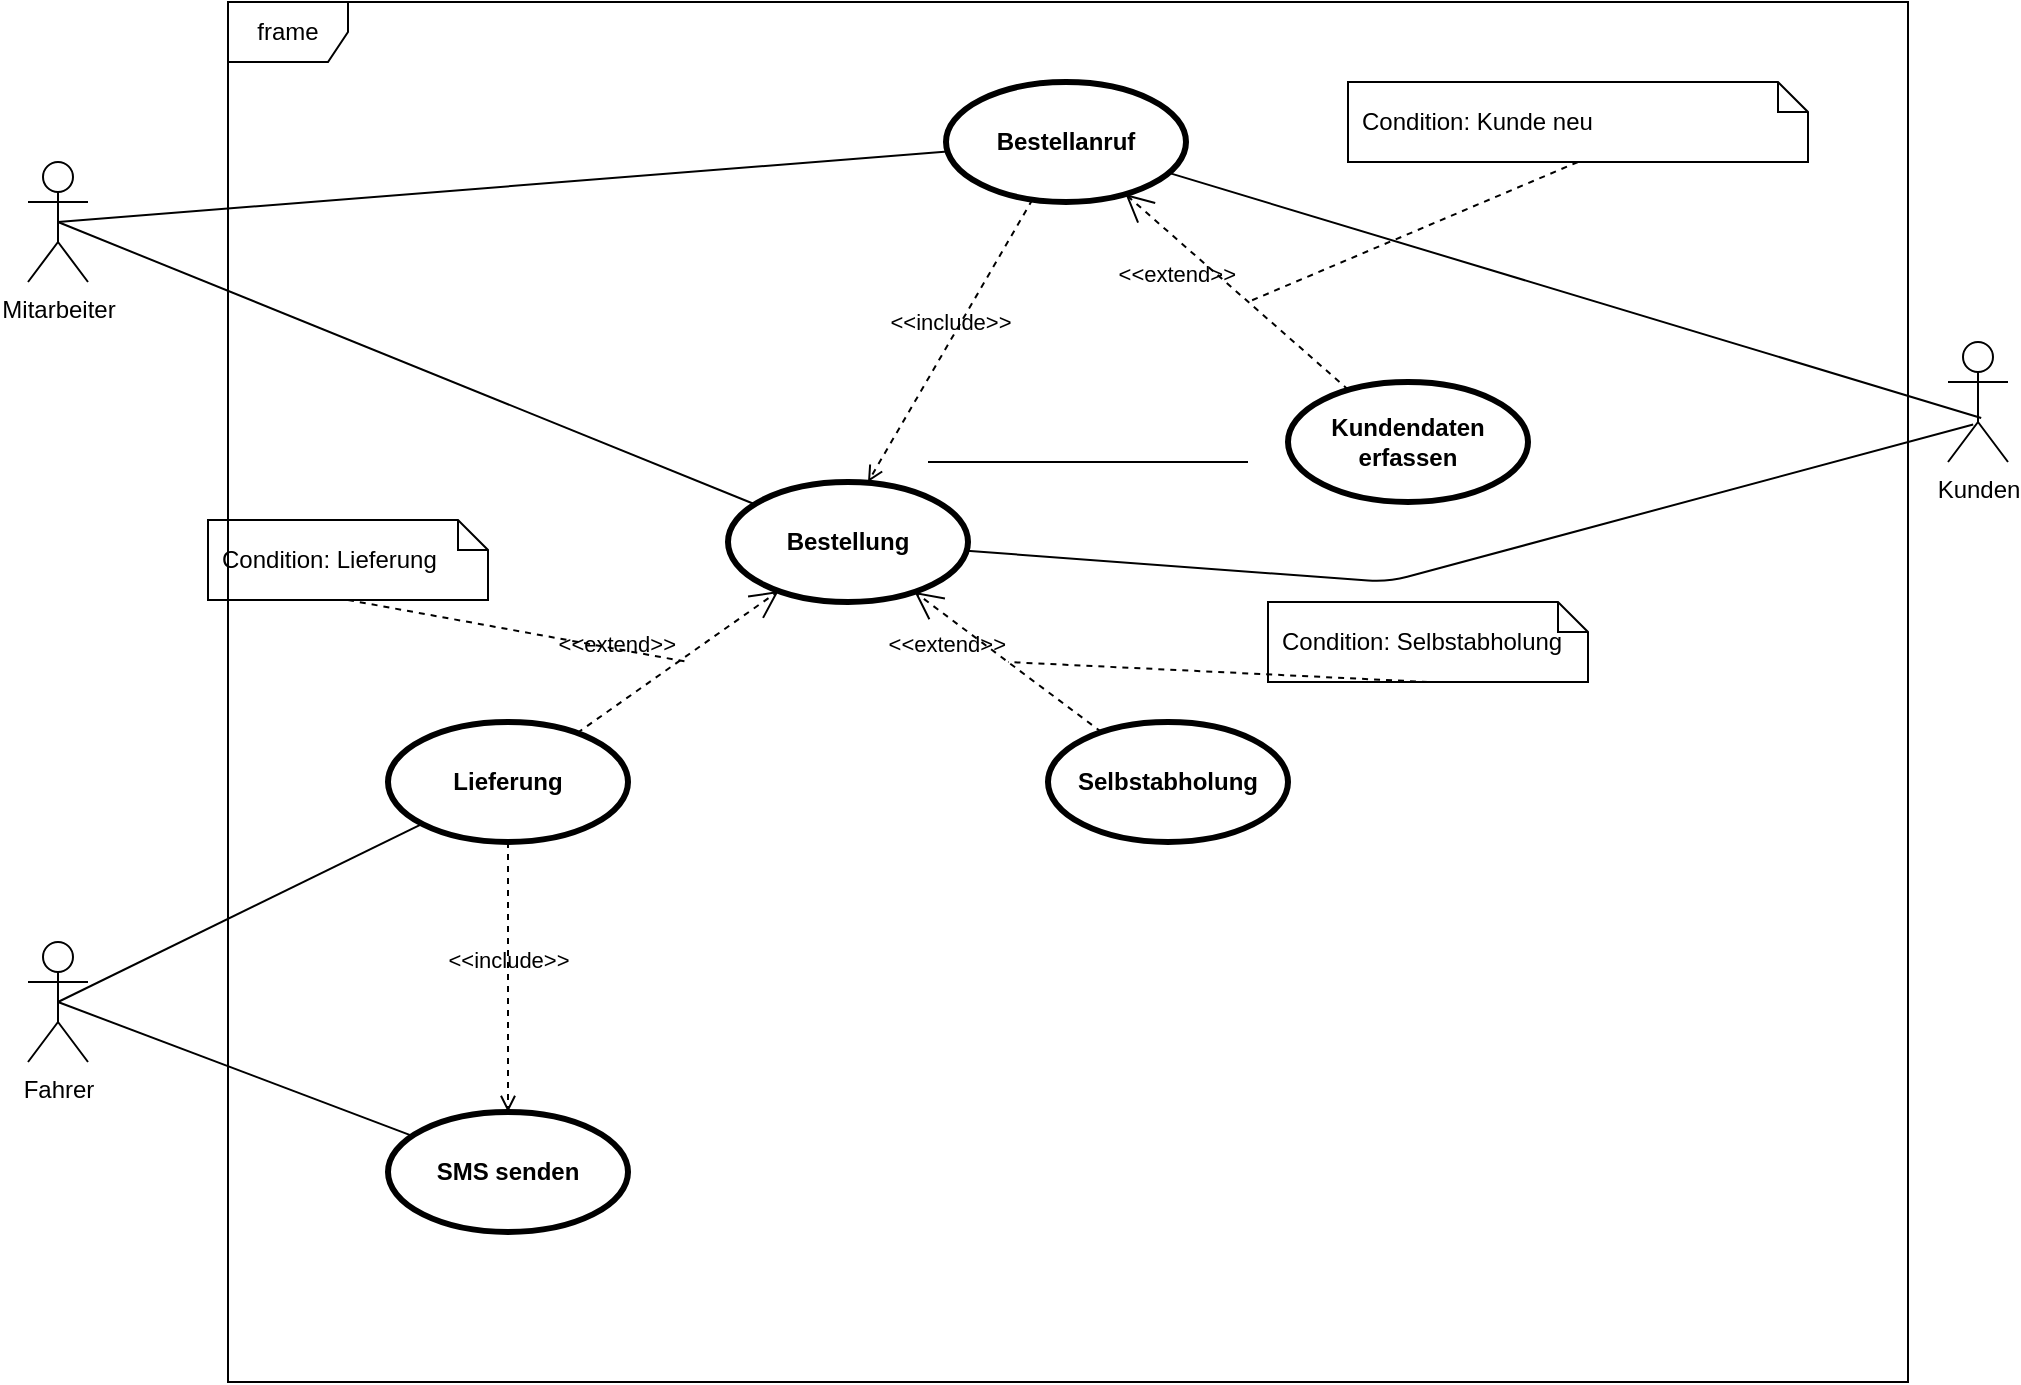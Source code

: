 <mxfile>
    <diagram id="RaNNj19N3jOn7fP4xH_k" name="Seite-1">
        <mxGraphModel dx="2272" dy="1938" grid="1" gridSize="10" guides="1" tooltips="1" connect="1" arrows="1" fold="1" page="1" pageScale="1" pageWidth="827" pageHeight="1169" math="0" shadow="0">
            <root>
                <mxCell id="0"/>
                <mxCell id="1" parent="0"/>
                <mxCell id="2" value="Kunden&lt;br&gt;" style="shape=umlActor;verticalLabelPosition=bottom;verticalAlign=top;html=1;" parent="1" vertex="1">
                    <mxGeometry x="840" y="140" width="30" height="60" as="geometry"/>
                </mxCell>
                <mxCell id="3" value="Fahrer&lt;br&gt;" style="shape=umlActor;verticalLabelPosition=bottom;verticalAlign=top;html=1;" parent="1" vertex="1">
                    <mxGeometry x="-120" y="440" width="30" height="60" as="geometry"/>
                </mxCell>
                <mxCell id="4" value="Mitarbeiter" style="shape=umlActor;verticalLabelPosition=bottom;verticalAlign=top;html=1;" parent="1" vertex="1">
                    <mxGeometry x="-120" y="50" width="30" height="60" as="geometry"/>
                </mxCell>
                <mxCell id="7" value="Bestellanruf" style="shape=ellipse;html=1;strokeWidth=3;fontStyle=1;whiteSpace=wrap;align=center;perimeter=ellipsePerimeter;" parent="1" vertex="1">
                    <mxGeometry x="339" y="10" width="120" height="60" as="geometry"/>
                </mxCell>
                <mxCell id="8" value="&amp;lt;&amp;lt;include&amp;gt;&amp;gt;" style="edgeStyle=none;html=1;endArrow=open;verticalAlign=bottom;dashed=1;labelBackgroundColor=none;" parent="1" source="7" edge="1">
                    <mxGeometry width="160" relative="1" as="geometry">
                        <mxPoint x="307.647" y="80" as="sourcePoint"/>
                        <mxPoint x="300" y="210" as="targetPoint"/>
                    </mxGeometry>
                </mxCell>
                <mxCell id="13" value="Kundendaten&lt;br&gt;erfassen" style="shape=ellipse;html=1;strokeWidth=3;fontStyle=1;whiteSpace=wrap;align=center;perimeter=ellipsePerimeter;" parent="1" vertex="1">
                    <mxGeometry x="510" y="160" width="120" height="60" as="geometry"/>
                </mxCell>
                <mxCell id="15" value="Bestellung" style="shape=ellipse;html=1;strokeWidth=3;fontStyle=1;whiteSpace=wrap;align=center;perimeter=ellipsePerimeter;" parent="1" vertex="1">
                    <mxGeometry x="230" y="210" width="120" height="60" as="geometry"/>
                </mxCell>
                <mxCell id="16" value="Condition: Kunde neu" style="shape=note;size=15;spacingLeft=5;align=left;whiteSpace=wrap;" vertex="1" parent="1">
                    <mxGeometry x="540" y="10" width="230" height="40" as="geometry"/>
                </mxCell>
                <mxCell id="17" value="&amp;lt;&amp;lt;extend&amp;gt;&amp;gt;" style="align=right;html=1;verticalAlign=bottom;rounded=0;labelBackgroundColor=none;endArrow=open;endSize=12;dashed=1;" edge="1" parent="1" source="13" target="7">
                    <mxGeometry relative="1" as="geometry">
                        <mxPoint x="290" y="200" as="targetPoint"/>
                        <mxPoint x="450" y="200" as="sourcePoint"/>
                    </mxGeometry>
                </mxCell>
                <mxCell id="18" value="" style="edgeStyle=none;html=1;endArrow=none;rounded=0;labelBackgroundColor=none;dashed=1;exitX=0.5;exitY=1;" edge="1" source="16" parent="1">
                    <mxGeometry relative="1" as="geometry">
                        <mxPoint x="490" y="120" as="targetPoint"/>
                    </mxGeometry>
                </mxCell>
                <mxCell id="19" value="" style="edgeStyle=none;html=1;endArrow=none;verticalAlign=bottom;" edge="1" parent="1">
                    <mxGeometry width="160" relative="1" as="geometry">
                        <mxPoint x="330" y="200" as="sourcePoint"/>
                        <mxPoint x="490" y="200" as="targetPoint"/>
                    </mxGeometry>
                </mxCell>
                <mxCell id="20" value="" style="edgeStyle=none;html=1;endArrow=none;verticalAlign=bottom;exitX=0.5;exitY=0.5;exitDx=0;exitDy=0;exitPerimeter=0;" edge="1" parent="1" source="4" target="7">
                    <mxGeometry width="160" relative="1" as="geometry">
                        <mxPoint x="70" y="70" as="sourcePoint"/>
                        <mxPoint x="230" y="70" as="targetPoint"/>
                    </mxGeometry>
                </mxCell>
                <mxCell id="21" value="" style="edgeStyle=none;html=1;endArrow=none;verticalAlign=bottom;exitX=0.5;exitY=0.5;exitDx=0;exitDy=0;exitPerimeter=0;" edge="1" parent="1" source="4" target="15">
                    <mxGeometry width="160" relative="1" as="geometry">
                        <mxPoint x="330" y="200" as="sourcePoint"/>
                        <mxPoint x="490" y="200" as="targetPoint"/>
                    </mxGeometry>
                </mxCell>
                <mxCell id="22" value="" style="edgeStyle=none;html=1;endArrow=none;verticalAlign=bottom;exitX=0.553;exitY=0.633;exitDx=0;exitDy=0;exitPerimeter=0;" edge="1" parent="1" source="2" target="7">
                    <mxGeometry width="160" relative="1" as="geometry">
                        <mxPoint x="110" y="160" as="sourcePoint"/>
                        <mxPoint x="270" y="160" as="targetPoint"/>
                    </mxGeometry>
                </mxCell>
                <mxCell id="23" value="" style="edgeStyle=none;html=1;endArrow=none;verticalAlign=bottom;entryX=0.42;entryY=0.687;entryDx=0;entryDy=0;entryPerimeter=0;" edge="1" parent="1" source="15" target="2">
                    <mxGeometry width="160" relative="1" as="geometry">
                        <mxPoint x="330" y="200" as="sourcePoint"/>
                        <mxPoint x="490" y="200" as="targetPoint"/>
                        <Array as="points">
                            <mxPoint x="560" y="260"/>
                        </Array>
                    </mxGeometry>
                </mxCell>
                <mxCell id="24" value="Selbstabholung" style="shape=ellipse;html=1;strokeWidth=3;fontStyle=1;whiteSpace=wrap;align=center;perimeter=ellipsePerimeter;" vertex="1" parent="1">
                    <mxGeometry x="390" y="330" width="120" height="60" as="geometry"/>
                </mxCell>
                <mxCell id="25" value="Lieferung" style="shape=ellipse;html=1;strokeWidth=3;fontStyle=1;whiteSpace=wrap;align=center;perimeter=ellipsePerimeter;" vertex="1" parent="1">
                    <mxGeometry x="60" y="330" width="120" height="60" as="geometry"/>
                </mxCell>
                <mxCell id="26" value="Condition: Selbstabholung" style="shape=note;size=15;spacingLeft=5;align=left;whiteSpace=wrap;" vertex="1" parent="1">
                    <mxGeometry x="500" y="270" width="160" height="40" as="geometry"/>
                </mxCell>
                <mxCell id="27" value="&amp;lt;&amp;lt;extend&amp;gt;&amp;gt;" style="align=right;html=1;verticalAlign=bottom;rounded=0;labelBackgroundColor=none;endArrow=open;endSize=12;dashed=1;" edge="1" parent="1" source="24" target="15">
                    <mxGeometry relative="1" as="geometry">
                        <mxPoint x="513.282" y="344.962" as="targetPoint"/>
                        <mxPoint x="606.84" y="414.998" as="sourcePoint"/>
                    </mxGeometry>
                </mxCell>
                <mxCell id="28" value="" style="edgeStyle=none;html=1;endArrow=none;rounded=0;labelBackgroundColor=none;dashed=1;exitX=0.5;exitY=1;" edge="1" source="26" parent="1">
                    <mxGeometry relative="1" as="geometry">
                        <mxPoint x="370" y="300" as="targetPoint"/>
                    </mxGeometry>
                </mxCell>
                <mxCell id="29" value="Condition: Lieferung" style="shape=note;size=15;spacingLeft=5;align=left;whiteSpace=wrap;" vertex="1" parent="1">
                    <mxGeometry x="-30" y="229" width="140" height="40" as="geometry"/>
                </mxCell>
                <mxCell id="30" value="&amp;lt;&amp;lt;extend&amp;gt;&amp;gt;" style="align=right;html=1;verticalAlign=bottom;rounded=0;labelBackgroundColor=none;endArrow=open;endSize=12;dashed=1;" edge="1" parent="1" source="25" target="15">
                    <mxGeometry relative="1" as="geometry">
                        <mxPoint x="-50" y="309" as="targetPoint"/>
                        <mxPoint x="110" y="309" as="sourcePoint"/>
                    </mxGeometry>
                </mxCell>
                <mxCell id="31" value="" style="edgeStyle=none;html=1;endArrow=none;rounded=0;labelBackgroundColor=none;dashed=1;exitX=0.5;exitY=1;" edge="1" source="29" parent="1">
                    <mxGeometry relative="1" as="geometry">
                        <mxPoint x="210" y="300" as="targetPoint"/>
                    </mxGeometry>
                </mxCell>
                <mxCell id="32" value="" style="edgeStyle=none;html=1;endArrow=none;verticalAlign=bottom;exitX=0.5;exitY=0.5;exitDx=0;exitDy=0;exitPerimeter=0;" edge="1" parent="1" source="3" target="25">
                    <mxGeometry width="160" relative="1" as="geometry">
                        <mxPoint x="90" y="460" as="sourcePoint"/>
                        <mxPoint x="250" y="460" as="targetPoint"/>
                    </mxGeometry>
                </mxCell>
                <mxCell id="33" value="SMS senden" style="shape=ellipse;html=1;strokeWidth=3;fontStyle=1;whiteSpace=wrap;align=center;perimeter=ellipsePerimeter;" vertex="1" parent="1">
                    <mxGeometry x="60" y="525" width="120" height="60" as="geometry"/>
                </mxCell>
                <mxCell id="34" value="&amp;lt;&amp;lt;include&amp;gt;&amp;gt;" style="edgeStyle=none;html=1;endArrow=open;verticalAlign=bottom;dashed=1;labelBackgroundColor=none;" edge="1" parent="1" source="25" target="33">
                    <mxGeometry width="160" relative="1" as="geometry">
                        <mxPoint x="90" y="460" as="sourcePoint"/>
                        <mxPoint x="120" y="520" as="targetPoint"/>
                    </mxGeometry>
                </mxCell>
                <mxCell id="38" value="" style="edgeStyle=none;html=1;endArrow=none;verticalAlign=bottom;exitX=0.5;exitY=0.5;exitDx=0;exitDy=0;exitPerimeter=0;" edge="1" parent="1" source="3" target="33">
                    <mxGeometry width="160" relative="1" as="geometry">
                        <mxPoint x="90" y="460" as="sourcePoint"/>
                        <mxPoint x="250" y="460" as="targetPoint"/>
                    </mxGeometry>
                </mxCell>
                <mxCell id="39" value="frame" style="shape=umlFrame;whiteSpace=wrap;html=1;" vertex="1" parent="1">
                    <mxGeometry x="-20" y="-30" width="840" height="690" as="geometry"/>
                </mxCell>
            </root>
        </mxGraphModel>
    </diagram>
</mxfile>